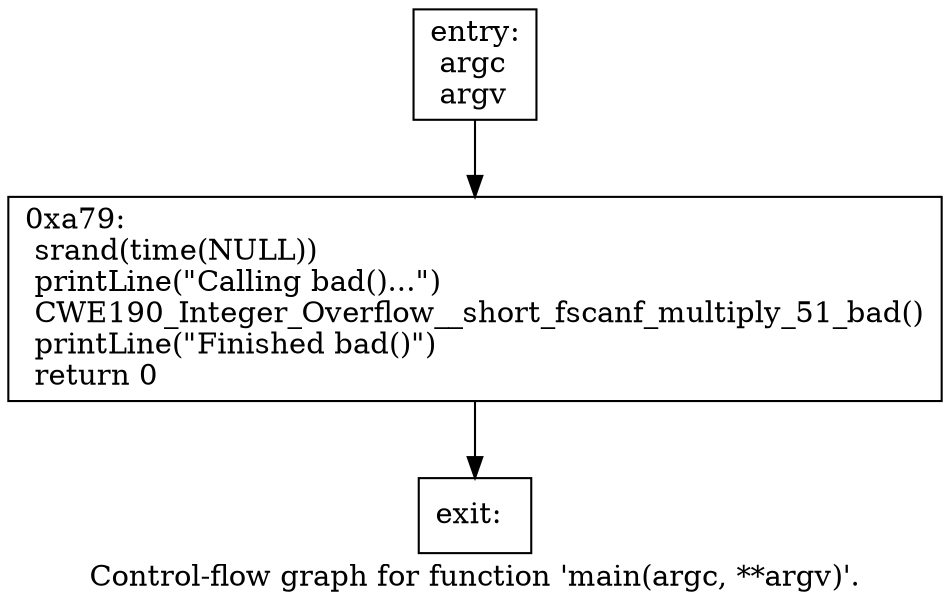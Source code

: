 digraph "Control-flow graph for function 'main(argc, **argv)'." {
  label="Control-flow graph for function 'main(argc, **argv)'.";
  node [shape=record];

  Node0730F380 [label="{entry:\l  argc\l  argv\l}"];
  Node0730F380 -> Node0730EBA0;
  Node0730EBA0 [label="{0xa79:\l  srand(time(NULL))\l  printLine(\"Calling bad()...\")\l  CWE190_Integer_Overflow__short_fscanf_multiply_51_bad()\l  printLine(\"Finished bad()\")\l  return 0\l}"];
  Node0730EBA0 -> Node0730F0F8;
  Node0730F0F8 [label="{exit:\l}"];

}
